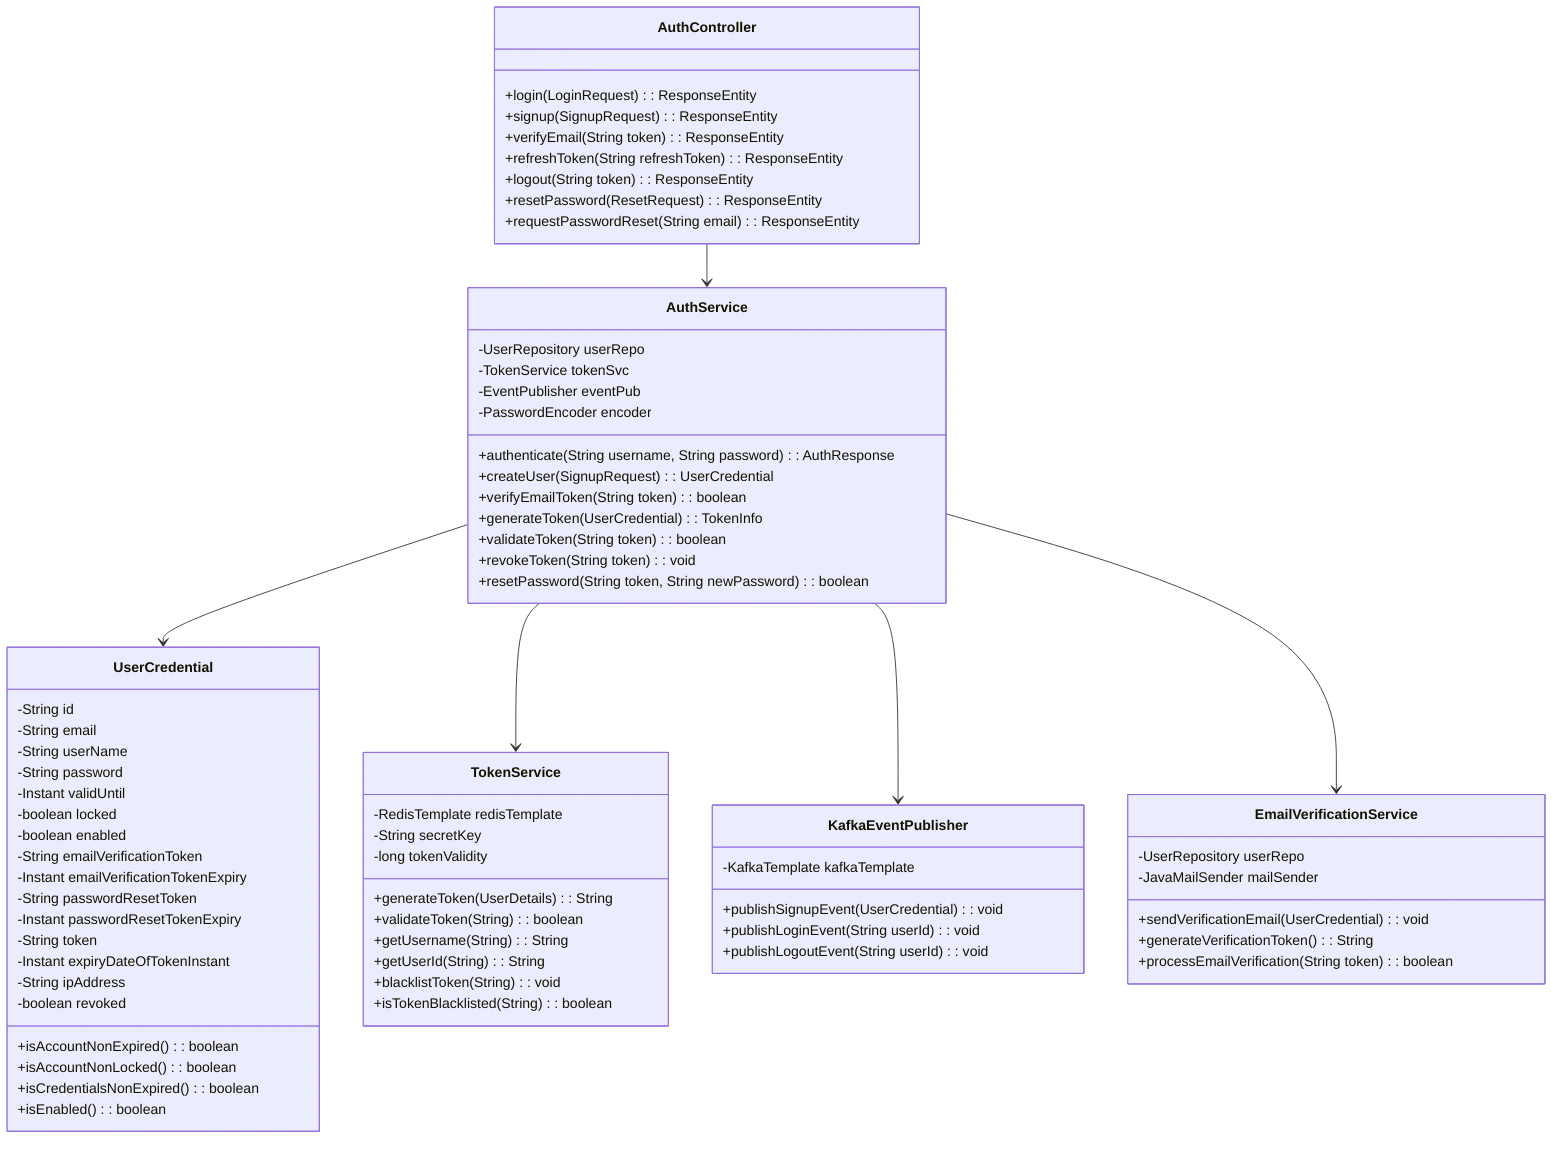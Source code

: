 classDiagram
    class AuthController {
        +login(LoginRequest): ResponseEntity
        +signup(SignupRequest): ResponseEntity
        +verifyEmail(String token): ResponseEntity
        +refreshToken(String refreshToken): ResponseEntity
        +logout(String token): ResponseEntity
        +resetPassword(ResetRequest): ResponseEntity
        +requestPasswordReset(String email): ResponseEntity
    }
    
    class AuthService {
        -UserRepository userRepo
        -TokenService tokenSvc
        -EventPublisher eventPub
        -PasswordEncoder encoder
        +authenticate(String username, String password): AuthResponse
        +createUser(SignupRequest): UserCredential
        +verifyEmailToken(String token): boolean
        +generateToken(UserCredential): TokenInfo
        +validateToken(String token): boolean
        +revokeToken(String token): void
        +resetPassword(String token, String newPassword): boolean
    }
    
    class UserCredential {
        -String id
        -String email
        -String userName
        -String password
        -Instant validUntil
        -boolean locked
        -boolean enabled
        -String emailVerificationToken
        -Instant emailVerificationTokenExpiry
        -String passwordResetToken
        -Instant passwordResetTokenExpiry
        -String token
        -Instant expiryDateOfTokenInstant
        -String ipAddress
        -boolean revoked
        +isAccountNonExpired(): boolean
        +isAccountNonLocked(): boolean
        +isCredentialsNonExpired(): boolean
        +isEnabled(): boolean
    }
    
    class TokenService {
        -RedisTemplate redisTemplate
        -String secretKey
        -long tokenValidity
        +generateToken(UserDetails): String
        +validateToken(String): boolean
        +getUsername(String): String
        +getUserId(String): String
        +blacklistToken(String): void
        +isTokenBlacklisted(String): boolean
    }
    
    class KafkaEventPublisher {
        -KafkaTemplate kafkaTemplate
        +publishSignupEvent(UserCredential): void
        +publishLoginEvent(String userId): void
        +publishLogoutEvent(String userId): void
    }
    
    class EmailVerificationService {
        -UserRepository userRepo
        -JavaMailSender mailSender
        +sendVerificationEmail(UserCredential): void
        +generateVerificationToken(): String
        +processEmailVerification(String token): boolean
    }
    
    AuthController --> AuthService
    AuthService --> UserCredential
    AuthService --> TokenService
    AuthService --> KafkaEventPublisher
    AuthService --> EmailVerificationService